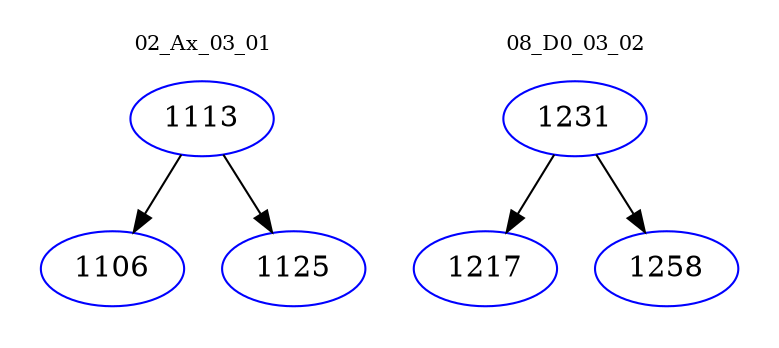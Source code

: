 digraph{
subgraph cluster_0 {
color = white
label = "02_Ax_03_01";
fontsize=10;
T0_1113 [label="1113", color="blue"]
T0_1113 -> T0_1106 [color="black"]
T0_1106 [label="1106", color="blue"]
T0_1113 -> T0_1125 [color="black"]
T0_1125 [label="1125", color="blue"]
}
subgraph cluster_1 {
color = white
label = "08_D0_03_02";
fontsize=10;
T1_1231 [label="1231", color="blue"]
T1_1231 -> T1_1217 [color="black"]
T1_1217 [label="1217", color="blue"]
T1_1231 -> T1_1258 [color="black"]
T1_1258 [label="1258", color="blue"]
}
}
